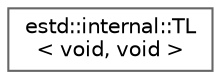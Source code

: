 digraph "Graphical Class Hierarchy"
{
 // LATEX_PDF_SIZE
  bgcolor="transparent";
  edge [fontname=Helvetica,fontsize=10,labelfontname=Helvetica,labelfontsize=10];
  node [fontname=Helvetica,fontsize=10,shape=box,height=0.2,width=0.4];
  rankdir="LR";
  Node0 [id="Node000000",label="estd::internal::TL\l\< void, void \>",height=0.2,width=0.4,color="grey40", fillcolor="white", style="filled",URL="$d6/d1d/structestd_1_1internal_1_1TL_3_01void_00_01void_01_4.html",tooltip=" "];
}

